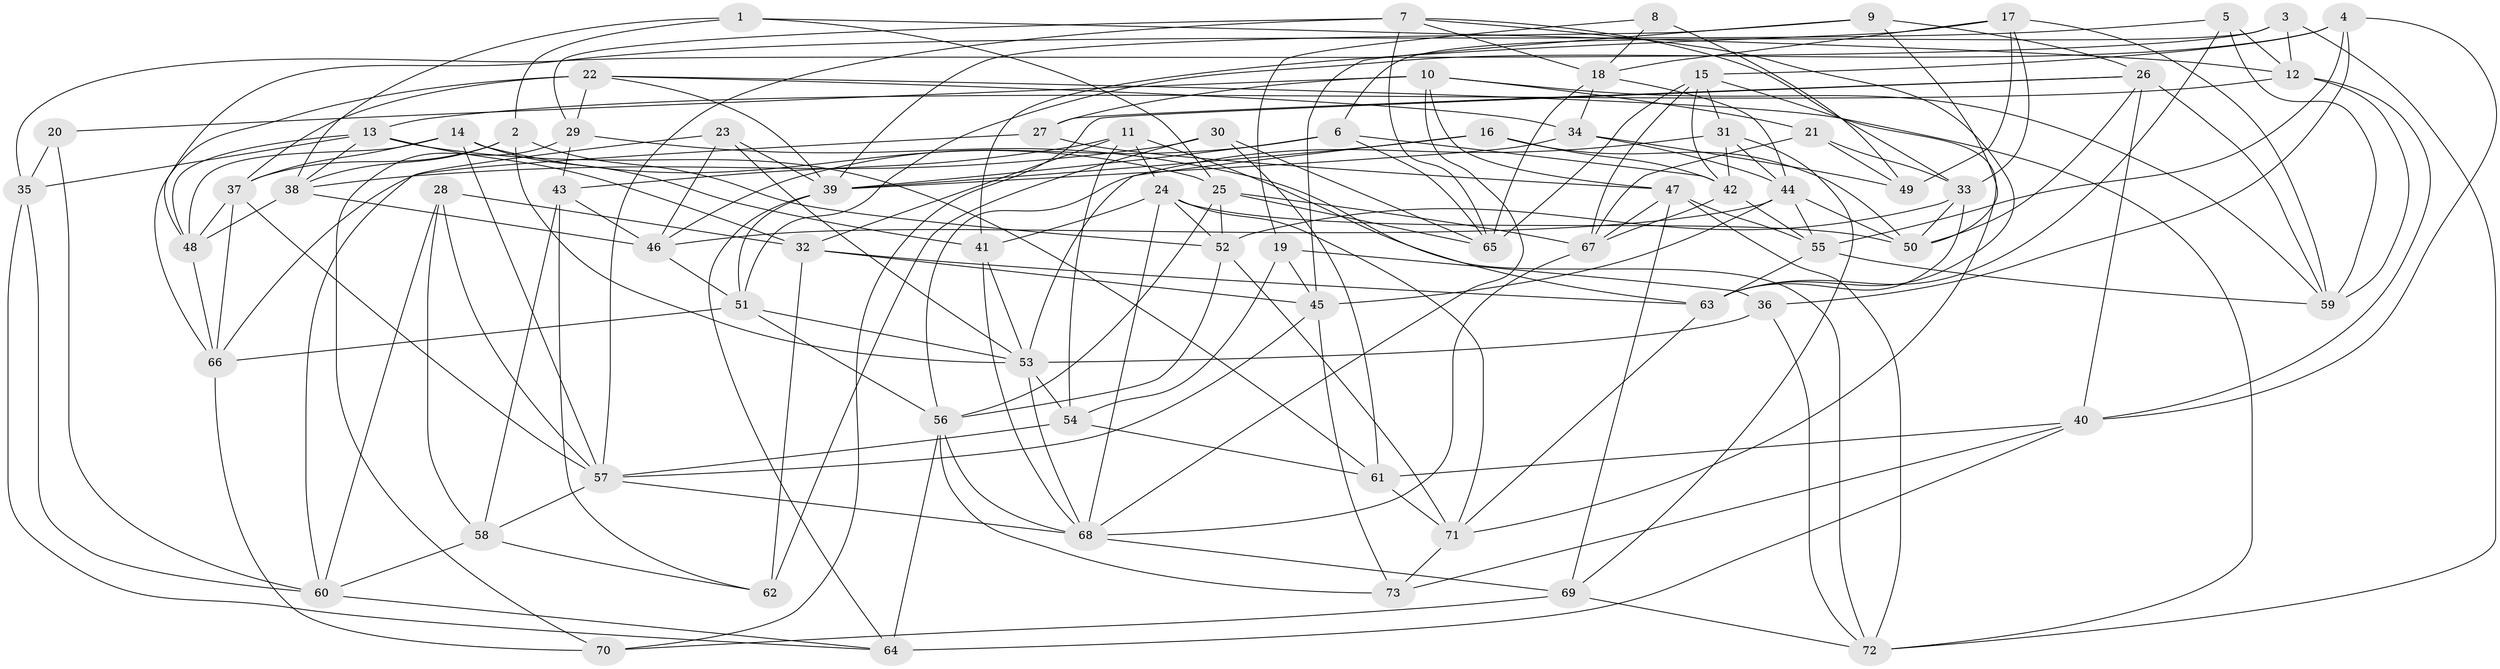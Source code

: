 // original degree distribution, {4: 1.0}
// Generated by graph-tools (version 1.1) at 2025/02/03/09/25 03:02:56]
// undirected, 73 vertices, 197 edges
graph export_dot {
graph [start="1"]
  node [color=gray90,style=filled];
  1;
  2;
  3;
  4;
  5;
  6;
  7;
  8;
  9;
  10;
  11;
  12;
  13;
  14;
  15;
  16;
  17;
  18;
  19;
  20;
  21;
  22;
  23;
  24;
  25;
  26;
  27;
  28;
  29;
  30;
  31;
  32;
  33;
  34;
  35;
  36;
  37;
  38;
  39;
  40;
  41;
  42;
  43;
  44;
  45;
  46;
  47;
  48;
  49;
  50;
  51;
  52;
  53;
  54;
  55;
  56;
  57;
  58;
  59;
  60;
  61;
  62;
  63;
  64;
  65;
  66;
  67;
  68;
  69;
  70;
  71;
  72;
  73;
  1 -- 2 [weight=1.0];
  1 -- 12 [weight=1.0];
  1 -- 25 [weight=1.0];
  1 -- 38 [weight=1.0];
  2 -- 37 [weight=1.0];
  2 -- 38 [weight=1.0];
  2 -- 52 [weight=1.0];
  2 -- 53 [weight=2.0];
  3 -- 6 [weight=1.0];
  3 -- 12 [weight=1.0];
  3 -- 35 [weight=1.0];
  3 -- 72 [weight=1.0];
  4 -- 15 [weight=1.0];
  4 -- 36 [weight=2.0];
  4 -- 40 [weight=1.0];
  4 -- 51 [weight=1.0];
  4 -- 55 [weight=1.0];
  5 -- 12 [weight=1.0];
  5 -- 48 [weight=1.0];
  5 -- 59 [weight=1.0];
  5 -- 63 [weight=1.0];
  6 -- 39 [weight=1.0];
  6 -- 42 [weight=2.0];
  6 -- 46 [weight=1.0];
  6 -- 65 [weight=1.0];
  7 -- 18 [weight=1.0];
  7 -- 29 [weight=1.0];
  7 -- 33 [weight=1.0];
  7 -- 57 [weight=1.0];
  7 -- 63 [weight=1.0];
  7 -- 65 [weight=1.0];
  8 -- 18 [weight=1.0];
  8 -- 19 [weight=1.0];
  8 -- 49 [weight=2.0];
  9 -- 26 [weight=1.0];
  9 -- 39 [weight=1.0];
  9 -- 45 [weight=1.0];
  9 -- 50 [weight=1.0];
  10 -- 20 [weight=1.0];
  10 -- 21 [weight=1.0];
  10 -- 27 [weight=1.0];
  10 -- 47 [weight=1.0];
  10 -- 59 [weight=1.0];
  10 -- 68 [weight=1.0];
  11 -- 24 [weight=1.0];
  11 -- 32 [weight=1.0];
  11 -- 43 [weight=1.0];
  11 -- 54 [weight=1.0];
  11 -- 63 [weight=2.0];
  12 -- 13 [weight=1.0];
  12 -- 40 [weight=1.0];
  12 -- 59 [weight=1.0];
  13 -- 32 [weight=1.0];
  13 -- 35 [weight=1.0];
  13 -- 38 [weight=1.0];
  13 -- 48 [weight=1.0];
  13 -- 61 [weight=1.0];
  14 -- 25 [weight=1.0];
  14 -- 37 [weight=1.0];
  14 -- 41 [weight=2.0];
  14 -- 48 [weight=1.0];
  14 -- 57 [weight=1.0];
  15 -- 31 [weight=1.0];
  15 -- 42 [weight=1.0];
  15 -- 65 [weight=1.0];
  15 -- 67 [weight=1.0];
  15 -- 71 [weight=1.0];
  16 -- 39 [weight=1.0];
  16 -- 42 [weight=1.0];
  16 -- 50 [weight=1.0];
  16 -- 53 [weight=1.0];
  17 -- 18 [weight=1.0];
  17 -- 33 [weight=1.0];
  17 -- 41 [weight=1.0];
  17 -- 49 [weight=2.0];
  17 -- 59 [weight=1.0];
  18 -- 34 [weight=1.0];
  18 -- 44 [weight=1.0];
  18 -- 65 [weight=1.0];
  19 -- 36 [weight=2.0];
  19 -- 45 [weight=1.0];
  19 -- 54 [weight=2.0];
  20 -- 35 [weight=2.0];
  20 -- 60 [weight=1.0];
  21 -- 33 [weight=1.0];
  21 -- 49 [weight=1.0];
  21 -- 67 [weight=1.0];
  22 -- 29 [weight=1.0];
  22 -- 34 [weight=1.0];
  22 -- 37 [weight=1.0];
  22 -- 39 [weight=1.0];
  22 -- 66 [weight=1.0];
  22 -- 72 [weight=1.0];
  23 -- 39 [weight=1.0];
  23 -- 46 [weight=1.0];
  23 -- 53 [weight=1.0];
  23 -- 60 [weight=1.0];
  24 -- 41 [weight=1.0];
  24 -- 50 [weight=1.0];
  24 -- 52 [weight=1.0];
  24 -- 68 [weight=1.0];
  24 -- 71 [weight=1.0];
  25 -- 52 [weight=1.0];
  25 -- 56 [weight=1.0];
  25 -- 65 [weight=1.0];
  25 -- 67 [weight=1.0];
  26 -- 27 [weight=1.0];
  26 -- 40 [weight=1.0];
  26 -- 50 [weight=1.0];
  26 -- 59 [weight=1.0];
  26 -- 70 [weight=1.0];
  27 -- 47 [weight=1.0];
  27 -- 66 [weight=1.0];
  28 -- 32 [weight=1.0];
  28 -- 57 [weight=1.0];
  28 -- 58 [weight=1.0];
  28 -- 60 [weight=1.0];
  29 -- 43 [weight=2.0];
  29 -- 70 [weight=1.0];
  29 -- 72 [weight=1.0];
  30 -- 38 [weight=1.0];
  30 -- 61 [weight=2.0];
  30 -- 62 [weight=2.0];
  30 -- 65 [weight=1.0];
  31 -- 42 [weight=2.0];
  31 -- 44 [weight=1.0];
  31 -- 56 [weight=1.0];
  31 -- 69 [weight=1.0];
  32 -- 45 [weight=1.0];
  32 -- 62 [weight=1.0];
  32 -- 63 [weight=1.0];
  33 -- 50 [weight=1.0];
  33 -- 52 [weight=1.0];
  33 -- 63 [weight=1.0];
  34 -- 39 [weight=1.0];
  34 -- 44 [weight=2.0];
  34 -- 49 [weight=1.0];
  35 -- 60 [weight=1.0];
  35 -- 64 [weight=1.0];
  36 -- 53 [weight=1.0];
  36 -- 72 [weight=1.0];
  37 -- 48 [weight=1.0];
  37 -- 57 [weight=1.0];
  37 -- 66 [weight=1.0];
  38 -- 46 [weight=1.0];
  38 -- 48 [weight=1.0];
  39 -- 51 [weight=1.0];
  39 -- 64 [weight=1.0];
  40 -- 61 [weight=1.0];
  40 -- 64 [weight=1.0];
  40 -- 73 [weight=1.0];
  41 -- 53 [weight=1.0];
  41 -- 68 [weight=1.0];
  42 -- 55 [weight=1.0];
  42 -- 67 [weight=1.0];
  43 -- 46 [weight=1.0];
  43 -- 58 [weight=1.0];
  43 -- 62 [weight=1.0];
  44 -- 45 [weight=1.0];
  44 -- 46 [weight=1.0];
  44 -- 50 [weight=1.0];
  44 -- 55 [weight=1.0];
  45 -- 57 [weight=1.0];
  45 -- 73 [weight=1.0];
  46 -- 51 [weight=1.0];
  47 -- 55 [weight=1.0];
  47 -- 67 [weight=1.0];
  47 -- 69 [weight=1.0];
  47 -- 72 [weight=1.0];
  48 -- 66 [weight=1.0];
  51 -- 53 [weight=1.0];
  51 -- 56 [weight=1.0];
  51 -- 66 [weight=1.0];
  52 -- 56 [weight=1.0];
  52 -- 71 [weight=1.0];
  53 -- 54 [weight=1.0];
  53 -- 68 [weight=2.0];
  54 -- 57 [weight=1.0];
  54 -- 61 [weight=1.0];
  55 -- 59 [weight=1.0];
  55 -- 63 [weight=1.0];
  56 -- 64 [weight=2.0];
  56 -- 68 [weight=1.0];
  56 -- 73 [weight=1.0];
  57 -- 58 [weight=1.0];
  57 -- 68 [weight=1.0];
  58 -- 60 [weight=1.0];
  58 -- 62 [weight=2.0];
  60 -- 64 [weight=1.0];
  61 -- 71 [weight=1.0];
  63 -- 71 [weight=1.0];
  66 -- 70 [weight=1.0];
  67 -- 68 [weight=1.0];
  68 -- 69 [weight=2.0];
  69 -- 70 [weight=1.0];
  69 -- 72 [weight=1.0];
  71 -- 73 [weight=1.0];
}
